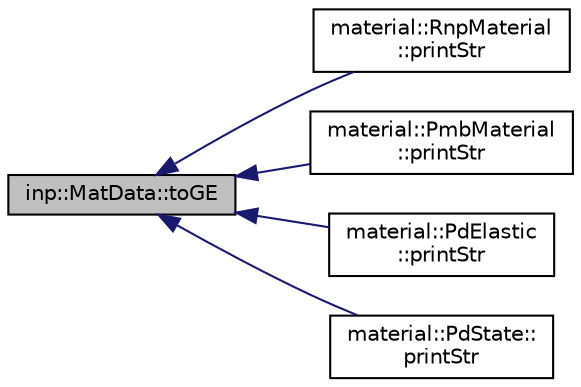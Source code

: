 digraph "inp::MatData::toGE"
{
  edge [fontname="Helvetica",fontsize="10",labelfontname="Helvetica",labelfontsize="10"];
  node [fontname="Helvetica",fontsize="10",shape=record];
  rankdir="LR";
  Node14 [label="inp::MatData::toGE",height=0.2,width=0.4,color="black", fillcolor="grey75", style="filled", fontcolor="black"];
  Node14 -> Node15 [dir="back",color="midnightblue",fontsize="10",style="solid",fontname="Helvetica"];
  Node15 [label="material::RnpMaterial\l::printStr",height=0.2,width=0.4,color="black", fillcolor="white", style="filled",URL="$classmaterial_1_1RnpMaterial.html#a7484f6eaffa46bd4b3826ca6c912af08",tooltip="Print information about this object. "];
  Node14 -> Node16 [dir="back",color="midnightblue",fontsize="10",style="solid",fontname="Helvetica"];
  Node16 [label="material::PmbMaterial\l::printStr",height=0.2,width=0.4,color="black", fillcolor="white", style="filled",URL="$classmaterial_1_1PmbMaterial.html#af39e090af2473a0fb21388b988e00bdd",tooltip="Print information about this object. "];
  Node14 -> Node17 [dir="back",color="midnightblue",fontsize="10",style="solid",fontname="Helvetica"];
  Node17 [label="material::PdElastic\l::printStr",height=0.2,width=0.4,color="black", fillcolor="white", style="filled",URL="$classmaterial_1_1PdElastic.html#a4b695b8541b850c9c79a02c390bf8e31",tooltip="Print information about this object. "];
  Node14 -> Node18 [dir="back",color="midnightblue",fontsize="10",style="solid",fontname="Helvetica"];
  Node18 [label="material::PdState::\lprintStr",height=0.2,width=0.4,color="black", fillcolor="white", style="filled",URL="$classmaterial_1_1PdState.html#a336d7bfb1cf2a4f547afc2ad509a855c",tooltip="Print information about this object. "];
}
